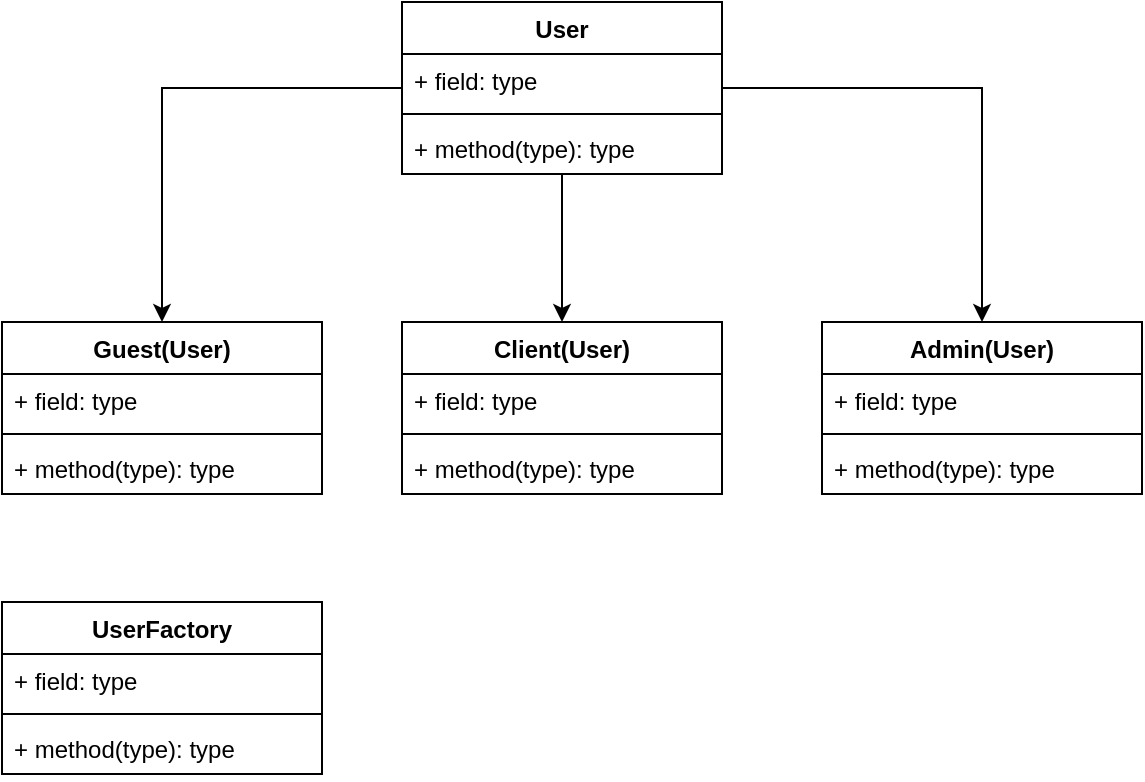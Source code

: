 <mxfile version="18.1.3" type="github">
  <diagram id="C5RBs43oDa-KdzZeNtuy" name="Page-1">
    <mxGraphModel dx="1422" dy="732" grid="1" gridSize="10" guides="1" tooltips="1" connect="1" arrows="1" fold="1" page="1" pageScale="1" pageWidth="827" pageHeight="1169" math="0" shadow="0">
      <root>
        <mxCell id="WIyWlLk6GJQsqaUBKTNV-0" />
        <mxCell id="WIyWlLk6GJQsqaUBKTNV-1" parent="WIyWlLk6GJQsqaUBKTNV-0" />
        <mxCell id="lTeNJ9TashFM0kBC4Ybd-20" style="edgeStyle=orthogonalEdgeStyle;rounded=0;orthogonalLoop=1;jettySize=auto;html=1;" edge="1" parent="WIyWlLk6GJQsqaUBKTNV-1" source="lTeNJ9TashFM0kBC4Ybd-4" target="lTeNJ9TashFM0kBC4Ybd-8">
          <mxGeometry relative="1" as="geometry" />
        </mxCell>
        <mxCell id="lTeNJ9TashFM0kBC4Ybd-21" style="edgeStyle=orthogonalEdgeStyle;rounded=0;orthogonalLoop=1;jettySize=auto;html=1;" edge="1" parent="WIyWlLk6GJQsqaUBKTNV-1" source="lTeNJ9TashFM0kBC4Ybd-4" target="lTeNJ9TashFM0kBC4Ybd-12">
          <mxGeometry relative="1" as="geometry" />
        </mxCell>
        <mxCell id="lTeNJ9TashFM0kBC4Ybd-22" style="edgeStyle=orthogonalEdgeStyle;rounded=0;orthogonalLoop=1;jettySize=auto;html=1;entryX=0.5;entryY=0;entryDx=0;entryDy=0;" edge="1" parent="WIyWlLk6GJQsqaUBKTNV-1" source="lTeNJ9TashFM0kBC4Ybd-4" target="lTeNJ9TashFM0kBC4Ybd-16">
          <mxGeometry relative="1" as="geometry" />
        </mxCell>
        <mxCell id="lTeNJ9TashFM0kBC4Ybd-4" value="User" style="swimlane;fontStyle=1;align=center;verticalAlign=top;childLayout=stackLayout;horizontal=1;startSize=26;horizontalStack=0;resizeParent=1;resizeParentMax=0;resizeLast=0;collapsible=1;marginBottom=0;" vertex="1" parent="WIyWlLk6GJQsqaUBKTNV-1">
          <mxGeometry x="290" y="90" width="160" height="86" as="geometry" />
        </mxCell>
        <mxCell id="lTeNJ9TashFM0kBC4Ybd-5" value="+ field: type" style="text;strokeColor=none;fillColor=none;align=left;verticalAlign=top;spacingLeft=4;spacingRight=4;overflow=hidden;rotatable=0;points=[[0,0.5],[1,0.5]];portConstraint=eastwest;" vertex="1" parent="lTeNJ9TashFM0kBC4Ybd-4">
          <mxGeometry y="26" width="160" height="26" as="geometry" />
        </mxCell>
        <mxCell id="lTeNJ9TashFM0kBC4Ybd-6" value="" style="line;strokeWidth=1;fillColor=none;align=left;verticalAlign=middle;spacingTop=-1;spacingLeft=3;spacingRight=3;rotatable=0;labelPosition=right;points=[];portConstraint=eastwest;" vertex="1" parent="lTeNJ9TashFM0kBC4Ybd-4">
          <mxGeometry y="52" width="160" height="8" as="geometry" />
        </mxCell>
        <mxCell id="lTeNJ9TashFM0kBC4Ybd-7" value="+ method(type): type" style="text;strokeColor=none;fillColor=none;align=left;verticalAlign=top;spacingLeft=4;spacingRight=4;overflow=hidden;rotatable=0;points=[[0,0.5],[1,0.5]];portConstraint=eastwest;" vertex="1" parent="lTeNJ9TashFM0kBC4Ybd-4">
          <mxGeometry y="60" width="160" height="26" as="geometry" />
        </mxCell>
        <mxCell id="lTeNJ9TashFM0kBC4Ybd-8" value="Guest(User)" style="swimlane;fontStyle=1;align=center;verticalAlign=top;childLayout=stackLayout;horizontal=1;startSize=26;horizontalStack=0;resizeParent=1;resizeParentMax=0;resizeLast=0;collapsible=1;marginBottom=0;" vertex="1" parent="WIyWlLk6GJQsqaUBKTNV-1">
          <mxGeometry x="90" y="250" width="160" height="86" as="geometry" />
        </mxCell>
        <mxCell id="lTeNJ9TashFM0kBC4Ybd-9" value="+ field: type" style="text;strokeColor=none;fillColor=none;align=left;verticalAlign=top;spacingLeft=4;spacingRight=4;overflow=hidden;rotatable=0;points=[[0,0.5],[1,0.5]];portConstraint=eastwest;" vertex="1" parent="lTeNJ9TashFM0kBC4Ybd-8">
          <mxGeometry y="26" width="160" height="26" as="geometry" />
        </mxCell>
        <mxCell id="lTeNJ9TashFM0kBC4Ybd-10" value="" style="line;strokeWidth=1;fillColor=none;align=left;verticalAlign=middle;spacingTop=-1;spacingLeft=3;spacingRight=3;rotatable=0;labelPosition=right;points=[];portConstraint=eastwest;" vertex="1" parent="lTeNJ9TashFM0kBC4Ybd-8">
          <mxGeometry y="52" width="160" height="8" as="geometry" />
        </mxCell>
        <mxCell id="lTeNJ9TashFM0kBC4Ybd-11" value="+ method(type): type" style="text;strokeColor=none;fillColor=none;align=left;verticalAlign=top;spacingLeft=4;spacingRight=4;overflow=hidden;rotatable=0;points=[[0,0.5],[1,0.5]];portConstraint=eastwest;" vertex="1" parent="lTeNJ9TashFM0kBC4Ybd-8">
          <mxGeometry y="60" width="160" height="26" as="geometry" />
        </mxCell>
        <mxCell id="lTeNJ9TashFM0kBC4Ybd-12" value="Client(User)" style="swimlane;fontStyle=1;align=center;verticalAlign=top;childLayout=stackLayout;horizontal=1;startSize=26;horizontalStack=0;resizeParent=1;resizeParentMax=0;resizeLast=0;collapsible=1;marginBottom=0;" vertex="1" parent="WIyWlLk6GJQsqaUBKTNV-1">
          <mxGeometry x="290" y="250" width="160" height="86" as="geometry" />
        </mxCell>
        <mxCell id="lTeNJ9TashFM0kBC4Ybd-13" value="+ field: type" style="text;strokeColor=none;fillColor=none;align=left;verticalAlign=top;spacingLeft=4;spacingRight=4;overflow=hidden;rotatable=0;points=[[0,0.5],[1,0.5]];portConstraint=eastwest;" vertex="1" parent="lTeNJ9TashFM0kBC4Ybd-12">
          <mxGeometry y="26" width="160" height="26" as="geometry" />
        </mxCell>
        <mxCell id="lTeNJ9TashFM0kBC4Ybd-14" value="" style="line;strokeWidth=1;fillColor=none;align=left;verticalAlign=middle;spacingTop=-1;spacingLeft=3;spacingRight=3;rotatable=0;labelPosition=right;points=[];portConstraint=eastwest;" vertex="1" parent="lTeNJ9TashFM0kBC4Ybd-12">
          <mxGeometry y="52" width="160" height="8" as="geometry" />
        </mxCell>
        <mxCell id="lTeNJ9TashFM0kBC4Ybd-15" value="+ method(type): type" style="text;strokeColor=none;fillColor=none;align=left;verticalAlign=top;spacingLeft=4;spacingRight=4;overflow=hidden;rotatable=0;points=[[0,0.5],[1,0.5]];portConstraint=eastwest;" vertex="1" parent="lTeNJ9TashFM0kBC4Ybd-12">
          <mxGeometry y="60" width="160" height="26" as="geometry" />
        </mxCell>
        <mxCell id="lTeNJ9TashFM0kBC4Ybd-16" value="Admin(User)" style="swimlane;fontStyle=1;align=center;verticalAlign=top;childLayout=stackLayout;horizontal=1;startSize=26;horizontalStack=0;resizeParent=1;resizeParentMax=0;resizeLast=0;collapsible=1;marginBottom=0;" vertex="1" parent="WIyWlLk6GJQsqaUBKTNV-1">
          <mxGeometry x="500" y="250" width="160" height="86" as="geometry" />
        </mxCell>
        <mxCell id="lTeNJ9TashFM0kBC4Ybd-17" value="+ field: type" style="text;strokeColor=none;fillColor=none;align=left;verticalAlign=top;spacingLeft=4;spacingRight=4;overflow=hidden;rotatable=0;points=[[0,0.5],[1,0.5]];portConstraint=eastwest;" vertex="1" parent="lTeNJ9TashFM0kBC4Ybd-16">
          <mxGeometry y="26" width="160" height="26" as="geometry" />
        </mxCell>
        <mxCell id="lTeNJ9TashFM0kBC4Ybd-18" value="" style="line;strokeWidth=1;fillColor=none;align=left;verticalAlign=middle;spacingTop=-1;spacingLeft=3;spacingRight=3;rotatable=0;labelPosition=right;points=[];portConstraint=eastwest;" vertex="1" parent="lTeNJ9TashFM0kBC4Ybd-16">
          <mxGeometry y="52" width="160" height="8" as="geometry" />
        </mxCell>
        <mxCell id="lTeNJ9TashFM0kBC4Ybd-19" value="+ method(type): type" style="text;strokeColor=none;fillColor=none;align=left;verticalAlign=top;spacingLeft=4;spacingRight=4;overflow=hidden;rotatable=0;points=[[0,0.5],[1,0.5]];portConstraint=eastwest;" vertex="1" parent="lTeNJ9TashFM0kBC4Ybd-16">
          <mxGeometry y="60" width="160" height="26" as="geometry" />
        </mxCell>
        <mxCell id="lTeNJ9TashFM0kBC4Ybd-23" value="UserFactory" style="swimlane;fontStyle=1;align=center;verticalAlign=top;childLayout=stackLayout;horizontal=1;startSize=26;horizontalStack=0;resizeParent=1;resizeParentMax=0;resizeLast=0;collapsible=1;marginBottom=0;" vertex="1" parent="WIyWlLk6GJQsqaUBKTNV-1">
          <mxGeometry x="90" y="390" width="160" height="86" as="geometry" />
        </mxCell>
        <mxCell id="lTeNJ9TashFM0kBC4Ybd-24" value="+ field: type" style="text;strokeColor=none;fillColor=none;align=left;verticalAlign=top;spacingLeft=4;spacingRight=4;overflow=hidden;rotatable=0;points=[[0,0.5],[1,0.5]];portConstraint=eastwest;" vertex="1" parent="lTeNJ9TashFM0kBC4Ybd-23">
          <mxGeometry y="26" width="160" height="26" as="geometry" />
        </mxCell>
        <mxCell id="lTeNJ9TashFM0kBC4Ybd-25" value="" style="line;strokeWidth=1;fillColor=none;align=left;verticalAlign=middle;spacingTop=-1;spacingLeft=3;spacingRight=3;rotatable=0;labelPosition=right;points=[];portConstraint=eastwest;" vertex="1" parent="lTeNJ9TashFM0kBC4Ybd-23">
          <mxGeometry y="52" width="160" height="8" as="geometry" />
        </mxCell>
        <mxCell id="lTeNJ9TashFM0kBC4Ybd-26" value="+ method(type): type" style="text;strokeColor=none;fillColor=none;align=left;verticalAlign=top;spacingLeft=4;spacingRight=4;overflow=hidden;rotatable=0;points=[[0,0.5],[1,0.5]];portConstraint=eastwest;" vertex="1" parent="lTeNJ9TashFM0kBC4Ybd-23">
          <mxGeometry y="60" width="160" height="26" as="geometry" />
        </mxCell>
      </root>
    </mxGraphModel>
  </diagram>
</mxfile>
